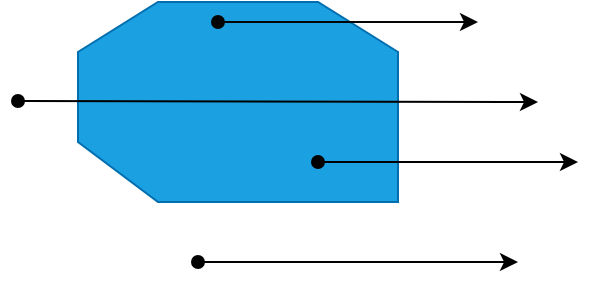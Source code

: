 <mxfile>
    <diagram id="6UAOoDvFXQWNayzoh7S8" name="第 1 页">
        <mxGraphModel dx="307" dy="801" grid="1" gridSize="10" guides="1" tooltips="1" connect="1" arrows="1" fold="1" page="1" pageScale="1" pageWidth="827" pageHeight="1169" math="0" shadow="0">
            <root>
                <mxCell id="0"/>
                <mxCell id="1" parent="0"/>
                <mxCell id="2" value="" style="verticalLabelPosition=bottom;verticalAlign=top;html=1;shape=mxgraph.basic.polygon;polyCoords=[[0.25,0],[0.75,0],[1,0.25],[1,0.75],[1,1],[0.25,1],[0,0.7],[0,0.25]];polyline=0;fillColor=#1ba1e2;strokeColor=#006EAF;fontColor=#ffffff;" vertex="1" parent="1">
                    <mxGeometry x="80" y="410" width="160" height="100" as="geometry"/>
                </mxCell>
                <mxCell id="3" value="" style="endArrow=classic;html=1;startArrow=oval;startFill=1;strokeColor=#000000;" edge="1" parent="1">
                    <mxGeometry width="50" height="50" relative="1" as="geometry">
                        <mxPoint x="140" y="540" as="sourcePoint"/>
                        <mxPoint x="300" y="540" as="targetPoint"/>
                    </mxGeometry>
                </mxCell>
                <mxCell id="5" value="" style="endArrow=classic;html=1;startArrow=oval;startFill=1;strokeColor=#000000;" edge="1" parent="1">
                    <mxGeometry width="50" height="50" relative="1" as="geometry">
                        <mxPoint x="50" y="459.5" as="sourcePoint"/>
                        <mxPoint x="310" y="460" as="targetPoint"/>
                    </mxGeometry>
                </mxCell>
                <mxCell id="6" value="" style="endArrow=classic;html=1;startArrow=oval;startFill=1;strokeColor=#000000;" edge="1" parent="1">
                    <mxGeometry width="50" height="50" relative="1" as="geometry">
                        <mxPoint x="200" y="490" as="sourcePoint"/>
                        <mxPoint x="330" y="490" as="targetPoint"/>
                    </mxGeometry>
                </mxCell>
                <mxCell id="7" value="" style="endArrow=classic;html=1;startArrow=oval;startFill=1;strokeColor=#050505;" edge="1" parent="1">
                    <mxGeometry width="50" height="50" relative="1" as="geometry">
                        <mxPoint x="150" y="420" as="sourcePoint"/>
                        <mxPoint x="280" y="420" as="targetPoint"/>
                    </mxGeometry>
                </mxCell>
            </root>
        </mxGraphModel>
    </diagram>
</mxfile>